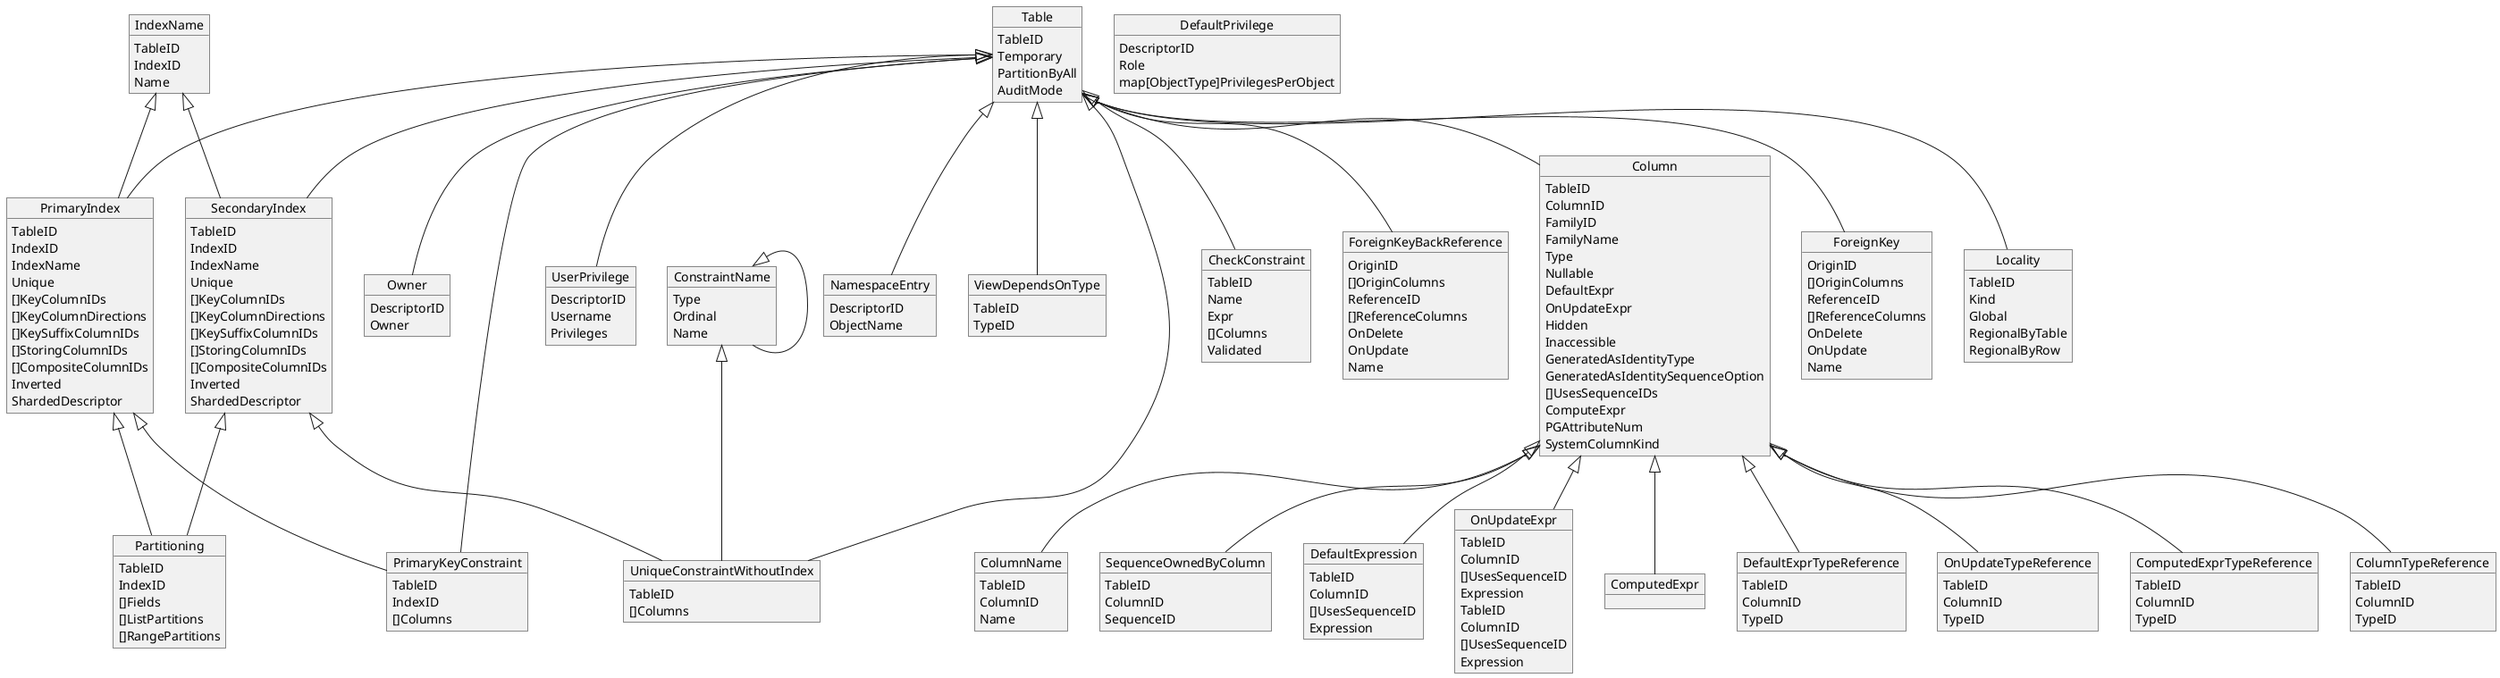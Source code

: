 @startuml

object Table

Table : TableID
Table : Temporary
Table : PartitionByAll
Table : AuditMode

object Column

Column : TableID
Column : ColumnID
Column : FamilyID
Column : FamilyName
Column : Type
Column : Nullable
Column : DefaultExpr
Column : OnUpdateExpr
Column : Hidden
Column : Inaccessible
Column : GeneratedAsIdentityType
Column : GeneratedAsIdentitySequenceOption
Column : []UsesSequenceIDs
Column : ComputeExpr
Column : PGAttributeNum
Column : SystemColumnKind

Table <|-- Column

object ColumnName

ColumnName : TableID
ColumnName : ColumnID
ColumnName : Name

Column <|-- ColumnName

object SequenceOwnedByColumn

SequenceOwnedByColumn : TableID
SequenceOwnedByColumn : ColumnID
SequenceOwnedByColumn : SequenceID

Column <|-- SequenceOwnedByColumn


object DefaultExpression

DefaultExpression : TableID
DefaultExpression : ColumnID
DefaultExpression : []UsesSequenceID
DefaultExpression : Expression

Column <|-- DefaultExpression

object OnUpdateExpr

OnUpdateExpr : TableID
OnUpdateExpr : ColumnID
OnUpdateExpr : []UsesSequenceID
OnUpdateExpr : Expression

Column <|-- OnUpdateExpr

object ComputedExpr

OnUpdateExpr : TableID
OnUpdateExpr : ColumnID
OnUpdateExpr : []UsesSequenceID
OnUpdateExpr : Expression

Column <|-- ComputedExpr

object NamespaceEntry

NamespaceEntry : DescriptorID
NamespaceEntry : ObjectName

Table <|-- NamespaceEntry

object DefaultExprTypeReference

DefaultExprTypeReference : TableID
DefaultExprTypeReference : ColumnID
DefaultExprTypeReference : TypeID

Column <|-- DefaultExprTypeReference

object OnUpdateTypeReference

OnUpdateTypeReference : TableID
OnUpdateTypeReference : ColumnID
OnUpdateTypeReference : TypeID

Column <|-- OnUpdateTypeReference

object ComputedExprTypeReference

ComputedExprTypeReference : TableID
ComputedExprTypeReference : ColumnID
ComputedExprTypeReference : TypeID

Column <|-- ComputedExprTypeReference

object ColumnTypeReference

ColumnTypeReference : TableID
ColumnTypeReference : ColumnID
ColumnTypeReference : TypeID

Column <|-- ColumnTypeReference


object ViewDependsOnType

ViewDependsOnType : TableID
ViewDependsOnType : TypeID

Table <|-- ViewDependsOnType

object PrimaryIndex

PrimaryIndex : TableID
PrimaryIndex : IndexID
PrimaryIndex : IndexName
PrimaryIndex : Unique
PrimaryIndex : []KeyColumnIDs
PrimaryIndex : []KeyColumnDirections
PrimaryIndex : []KeySuffixColumnIDs
PrimaryIndex : []StoringColumnIDs
PrimaryIndex : []CompositeColumnIDs
PrimaryIndex : Inverted
PrimaryIndex : ShardedDescriptor

Table <|-- PrimaryIndex

object SecondaryIndex

SecondaryIndex : TableID
SecondaryIndex : IndexID
SecondaryIndex : IndexName
SecondaryIndex : Unique
SecondaryIndex : []KeyColumnIDs
SecondaryIndex : []KeyColumnDirections
SecondaryIndex : []KeySuffixColumnIDs
SecondaryIndex : []StoringColumnIDs
SecondaryIndex : []CompositeColumnIDs
SecondaryIndex : Inverted
SecondaryIndex : ShardedDescriptor

Table <|-- SecondaryIndex

object IndexName

IndexName : TableID
IndexName : IndexID
IndexName : Name

IndexName <|-- PrimaryIndex
IndexName <|-- SecondaryIndex


object Partitioning

Partitioning : TableID
Partitioning : IndexID
Partitioning : []Fields
Partitioning : []ListPartitions
Partitioning : []RangePartitions

SecondaryIndex <|-- Partitioning
PrimaryIndex <|-- Partitioning

object UniqueConstraintWithoutIndex

UniqueConstraintWithoutIndex : TableID
UniqueConstraintWithoutIndex : []Columns

Table <|-- UniqueConstraintWithoutIndex
SecondaryIndex <|-- UniqueConstraintWithoutIndex

object ConstraintName

ConstraintName : Type
ConstraintName : Ordinal
ConstraintName : Name

ConstraintName <|-- UniqueConstraintWithoutIndex

object CheckConstraint

CheckConstraint : TableID
CheckConstraint : Name
CheckConstraint : Expr
CheckConstraint : []Columns
CheckConstraint : Validated

Table <|-- CheckConstraint
ConstraintName <|-- ConstraintName

object PrimaryKeyConstraint

PrimaryKeyConstraint : TableID
PrimaryKeyConstraint : IndexID
PrimaryKeyConstraint : []Columns

Table <|-- PrimaryKeyConstraint
PrimaryIndex <|-- PrimaryKeyConstraint

object ForeignKeyBackReference

ForeignKeyBackReference : OriginID
ForeignKeyBackReference : []OriginColumns
ForeignKeyBackReference : ReferenceID
ForeignKeyBackReference : []ReferenceColumns
ForeignKeyBackReference : OnDelete
ForeignKeyBackReference : OnUpdate
ForeignKeyBackReference : Name

Table <|-- ForeignKeyBackReference

object ForeignKey

ForeignKey : OriginID
ForeignKey : []OriginColumns
ForeignKey : ReferenceID
ForeignKey : []ReferenceColumns
ForeignKey : OnDelete
ForeignKey : OnUpdate
ForeignKey : Name

Table <|-- ForeignKey

object Locality

Locality : TableID
Locality : Kind
Locality : Global
Locality : RegionalByTable
Locality : RegionalByRow

Table <|-- Locality

object Owner

Owner : DescriptorID
Owner : Owner

Table <|-- Owner

object UserPrivilege

UserPrivilege : DescriptorID
UserPrivilege : Username
UserPrivilege : Privileges

Table <|-- UserPrivilege

object DefaultPrivilege

DefaultPrivilege : DescriptorID
DefaultPrivilege : Role
DefaultPrivilege : map[ObjectType]PrivilegesPerObject

@enduml
